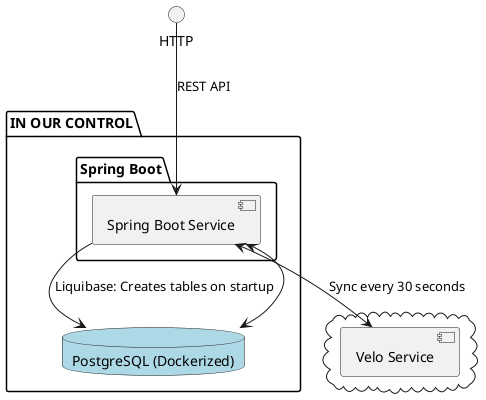 @startuml


cloud {
 [Velo Service] as velo
}

package "IN OUR CONTROL" {
database "PostgreSQL (Dockerized)" as Database #lightblue
package "Spring Boot" {
[Spring Boot Service] as spring
spring -> Database: Liquibase: Creates tables on startup
spring <--> Database
spring <--> velo: Sync every 30 seconds

}
}

HTTP --> spring: REST API

@enduml
